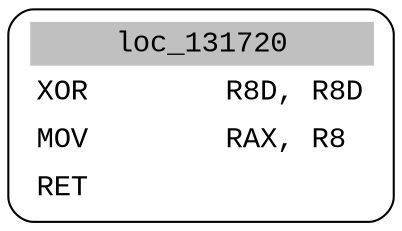 digraph asm_graph {
1941 [
shape="Mrecord" fontname="Courier New"label =<<table border="0" cellborder="0" cellpadding="3"><tr><td align="center" colspan="2" bgcolor="grey">loc_131720</td></tr><tr><td align="left">XOR        R8D, R8D</td></tr><tr><td align="left">MOV        RAX, R8</td></tr><tr><td align="left">RET        </td></tr></table>> ];
}